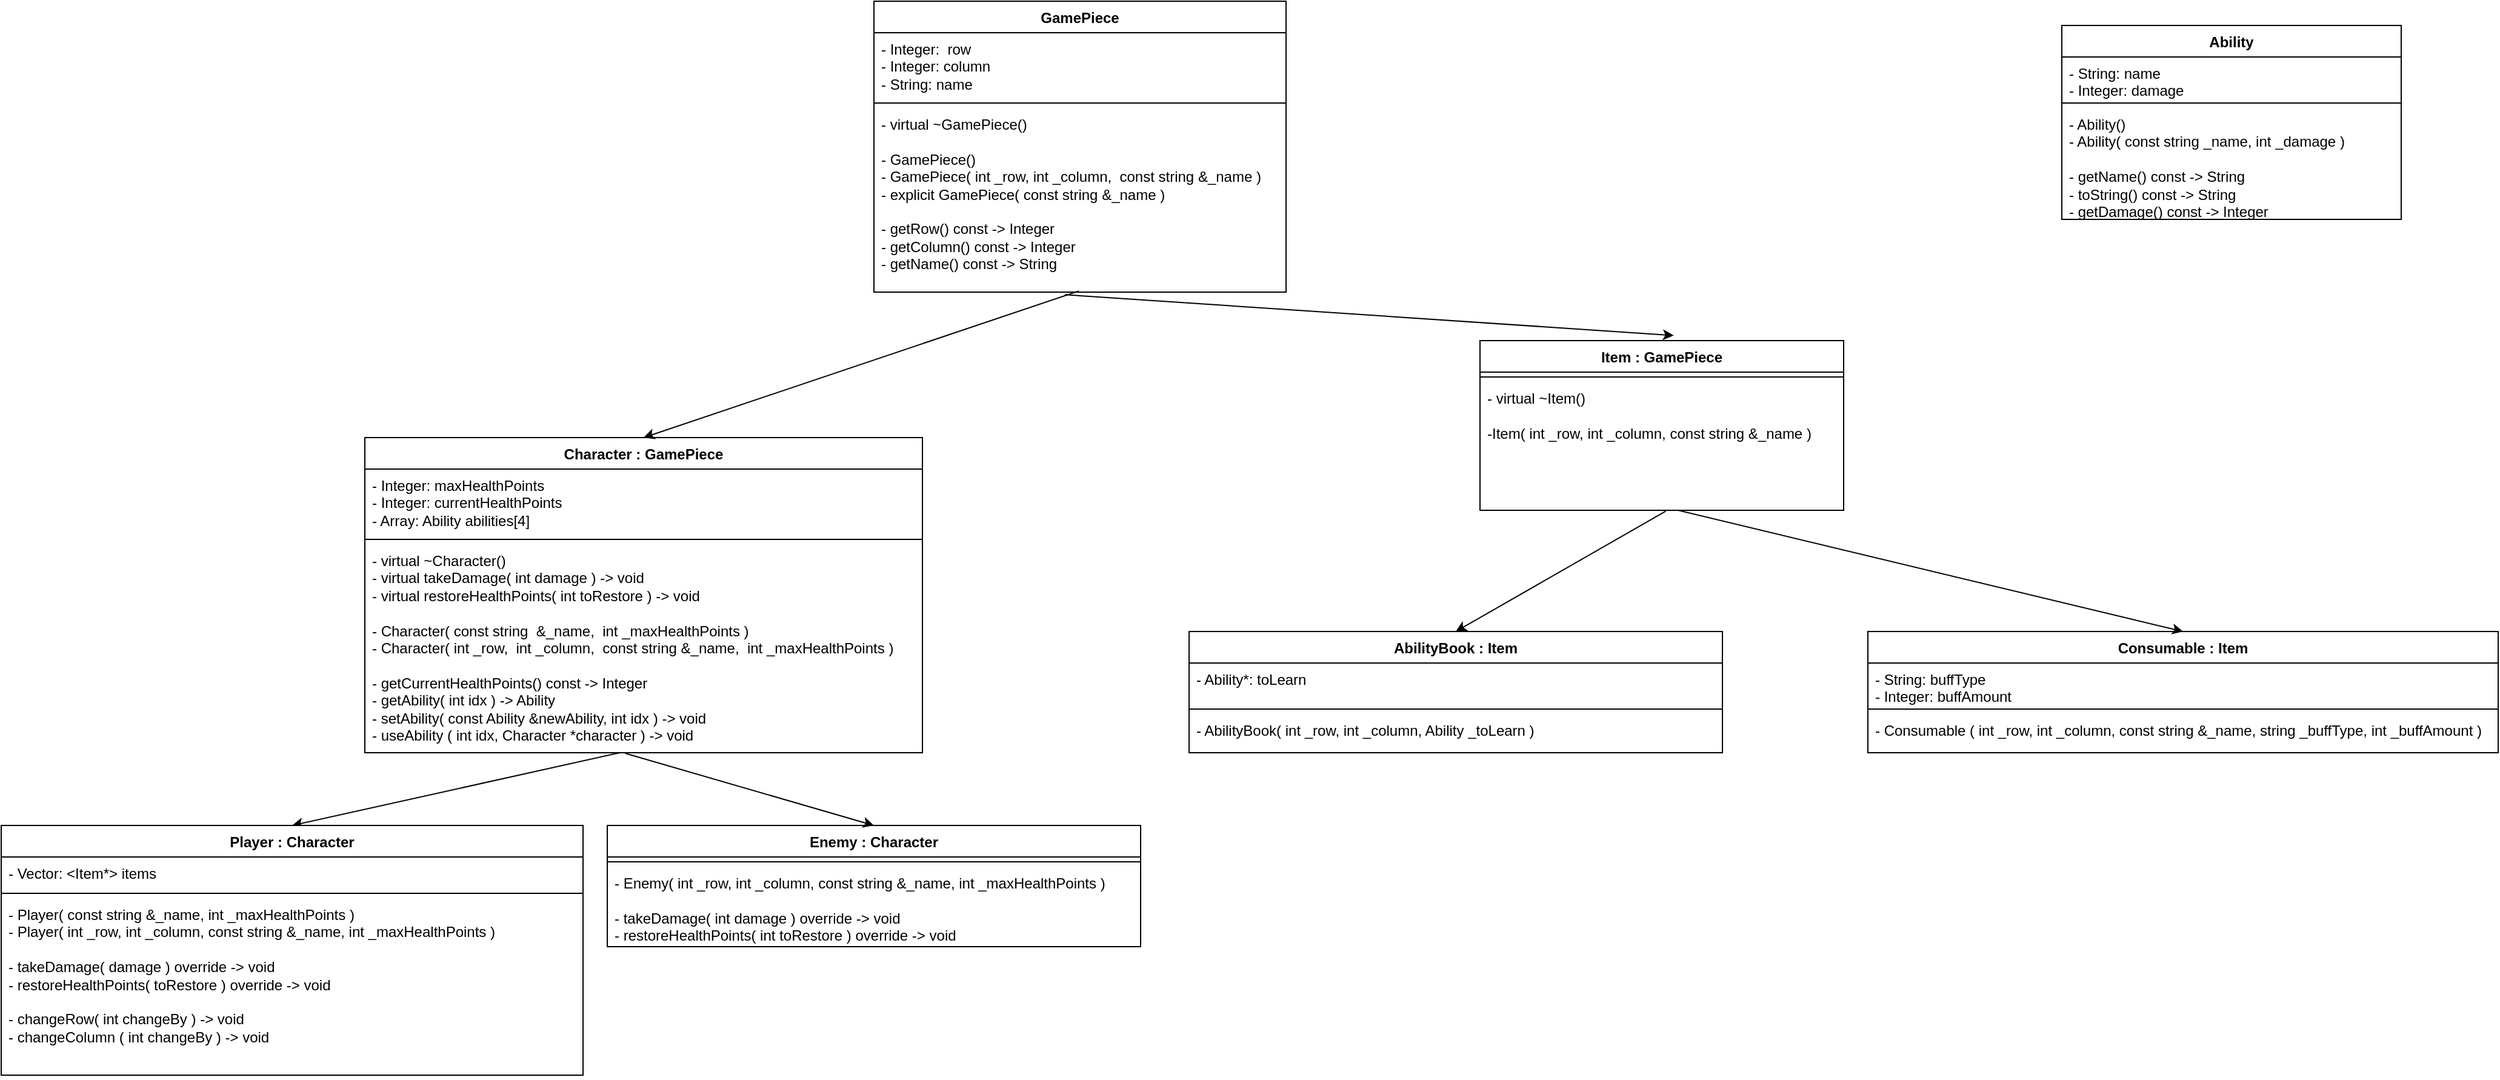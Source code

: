 <mxfile version="22.1.22" type="embed">
  <diagram id="C5RBs43oDa-KdzZeNtuy" name="Page-1">
    <mxGraphModel dx="2418" dy="461" grid="1" gridSize="20" guides="1" tooltips="1" connect="1" arrows="1" fold="1" page="1" pageScale="1" pageWidth="1600" pageHeight="1200" math="0" shadow="0">
      <root>
        <mxCell id="WIyWlLk6GJQsqaUBKTNV-0" />
        <mxCell id="WIyWlLk6GJQsqaUBKTNV-1" parent="WIyWlLk6GJQsqaUBKTNV-0" />
        <mxCell id="0" value="GamePiece" style="swimlane;fontStyle=1;align=center;verticalAlign=top;childLayout=stackLayout;horizontal=1;startSize=26;horizontalStack=0;resizeParent=1;resizeParentMax=0;resizeLast=0;collapsible=1;marginBottom=0;whiteSpace=wrap;html=1;" vertex="1" parent="WIyWlLk6GJQsqaUBKTNV-1">
          <mxGeometry x="660" y="20" width="340" height="240" as="geometry" />
        </mxCell>
        <mxCell id="1" value="- Integer:&amp;nbsp; row&lt;br&gt;- Integer: column&lt;br&gt;- String: name" style="text;strokeColor=none;fillColor=none;align=left;verticalAlign=top;spacingLeft=4;spacingRight=4;overflow=hidden;rotatable=0;points=[[0,0.5],[1,0.5]];portConstraint=eastwest;whiteSpace=wrap;html=1;" vertex="1" parent="0">
          <mxGeometry y="26" width="340" height="54" as="geometry" />
        </mxCell>
        <mxCell id="2" value="" style="line;strokeWidth=1;fillColor=none;align=left;verticalAlign=middle;spacingTop=-1;spacingLeft=3;spacingRight=3;rotatable=0;labelPosition=right;points=[];portConstraint=eastwest;strokeColor=inherit;" vertex="1" parent="0">
          <mxGeometry y="80" width="340" height="8" as="geometry" />
        </mxCell>
        <mxCell id="3" value="- virtual ~GamePiece()&lt;br&gt;&lt;br&gt;- GamePiece()&lt;br&gt;- GamePiece( int _row, int _column,&amp;nbsp; const string &amp;amp;_name )&lt;br&gt;- explicit GamePiece( const string &amp;amp;_name )&lt;br&gt;&lt;br&gt;- getRow() const -&amp;gt; Integer&lt;br&gt;- getColumn() const -&amp;gt; Integer&lt;br&gt;- getName() const -&amp;gt; String" style="text;strokeColor=none;fillColor=none;align=left;verticalAlign=top;spacingLeft=4;spacingRight=4;overflow=hidden;rotatable=0;points=[[0,0.5],[1,0.5]];portConstraint=eastwest;whiteSpace=wrap;html=1;" vertex="1" parent="0">
          <mxGeometry y="88" width="340" height="152" as="geometry" />
        </mxCell>
        <mxCell id="4" value="Character : GamePiece" style="swimlane;fontStyle=1;align=center;verticalAlign=top;childLayout=stackLayout;horizontal=1;startSize=26;horizontalStack=0;resizeParent=1;resizeParentMax=0;resizeLast=0;collapsible=1;marginBottom=0;whiteSpace=wrap;html=1;" vertex="1" parent="WIyWlLk6GJQsqaUBKTNV-1">
          <mxGeometry x="240" y="380" width="460" height="260" as="geometry" />
        </mxCell>
        <mxCell id="5" value="- Integer: maxHealthPoints&lt;br&gt;- Integer: currentHealthPoints&lt;br&gt;- Array: Ability abilities[4]" style="text;strokeColor=none;fillColor=none;align=left;verticalAlign=top;spacingLeft=4;spacingRight=4;overflow=hidden;rotatable=0;points=[[0,0.5],[1,0.5]];portConstraint=eastwest;whiteSpace=wrap;html=1;" vertex="1" parent="4">
          <mxGeometry y="26" width="460" height="54" as="geometry" />
        </mxCell>
        <mxCell id="6" value="" style="line;strokeWidth=1;fillColor=none;align=left;verticalAlign=middle;spacingTop=-1;spacingLeft=3;spacingRight=3;rotatable=0;labelPosition=right;points=[];portConstraint=eastwest;strokeColor=inherit;" vertex="1" parent="4">
          <mxGeometry y="80" width="460" height="8" as="geometry" />
        </mxCell>
        <mxCell id="7" value="- virtual ~Character()&lt;br&gt;- virtual takeDamage( int damage ) -&amp;gt; void&lt;br style=&quot;border-color: var(--border-color);&quot;&gt;- virtual restoreHealthPoints( int toRestore ) -&amp;gt; void&lt;br&gt;&lt;br&gt;- Character( const string&amp;nbsp; &amp;amp;_name,&amp;nbsp; int _maxHealthPoints )&lt;br&gt;- Character( int _row,&amp;nbsp; int _column,&amp;nbsp; const string &amp;amp;_name,&amp;nbsp; int _maxHealthPoints )&lt;br&gt;&lt;br&gt;- getCurrentHealthPoints() const -&amp;gt; Integer&lt;br&gt;- getAbility( int idx ) -&amp;gt; Ability&lt;br&gt;- setAbility( const Ability &amp;amp;newAbility, int idx ) -&amp;gt; void&lt;br&gt;- useAbility ( int idx, Character *character ) -&amp;gt; void" style="text;strokeColor=none;fillColor=none;align=left;verticalAlign=top;spacingLeft=4;spacingRight=4;overflow=hidden;rotatable=0;points=[[0,0.5],[1,0.5]];portConstraint=eastwest;whiteSpace=wrap;html=1;" vertex="1" parent="4">
          <mxGeometry y="88" width="460" height="172" as="geometry" />
        </mxCell>
        <mxCell id="10" value="" style="endArrow=classic;html=1;rounded=0;entryX=0.5;entryY=0;entryDx=0;entryDy=0;exitX=0.497;exitY=0.994;exitDx=0;exitDy=0;exitPerimeter=0;" edge="1" parent="WIyWlLk6GJQsqaUBKTNV-1" source="3" target="4">
          <mxGeometry width="50" height="50" relative="1" as="geometry">
            <mxPoint x="580" y="390" as="sourcePoint" />
            <mxPoint x="720" y="340" as="targetPoint" />
          </mxGeometry>
        </mxCell>
        <mxCell id="17" value="Enemy : Character" style="swimlane;fontStyle=1;align=center;verticalAlign=top;childLayout=stackLayout;horizontal=1;startSize=26;horizontalStack=0;resizeParent=1;resizeParentMax=0;resizeLast=0;collapsible=1;marginBottom=0;whiteSpace=wrap;html=1;" vertex="1" parent="WIyWlLk6GJQsqaUBKTNV-1">
          <mxGeometry x="440" y="700" width="440" height="100" as="geometry" />
        </mxCell>
        <mxCell id="19" value="" style="line;strokeWidth=1;fillColor=none;align=left;verticalAlign=middle;spacingTop=-1;spacingLeft=3;spacingRight=3;rotatable=0;labelPosition=right;points=[];portConstraint=eastwest;strokeColor=inherit;" vertex="1" parent="17">
          <mxGeometry y="26" width="440" height="8" as="geometry" />
        </mxCell>
        <mxCell id="20" value="- Enemy( int _row, int _column, const string &amp;amp;_name, int _maxHealthPoints )&lt;br&gt;&lt;br&gt;- takeDamage( int damage ) override -&amp;gt; void&lt;br&gt;- restoreHealthPoints( int toRestore ) override -&amp;gt; void" style="text;strokeColor=none;fillColor=none;align=left;verticalAlign=top;spacingLeft=4;spacingRight=4;overflow=hidden;rotatable=0;points=[[0,0.5],[1,0.5]];portConstraint=eastwest;whiteSpace=wrap;html=1;" vertex="1" parent="17">
          <mxGeometry y="34" width="440" height="66" as="geometry" />
        </mxCell>
        <mxCell id="21" value="" style="endArrow=classic;html=1;rounded=0;exitX=0.459;exitY=0.999;exitDx=0;exitDy=0;exitPerimeter=0;entryX=0.5;entryY=0;entryDx=0;entryDy=0;" edge="1" parent="WIyWlLk6GJQsqaUBKTNV-1" source="7" target="54">
          <mxGeometry width="50" height="50" relative="1" as="geometry">
            <mxPoint x="700" y="750" as="sourcePoint" />
            <mxPoint x="220" y="680" as="targetPoint" />
          </mxGeometry>
        </mxCell>
        <mxCell id="22" value="" style="endArrow=classic;html=1;rounded=0;entryX=0.5;entryY=0;entryDx=0;entryDy=0;exitX=0.467;exitY=1.003;exitDx=0;exitDy=0;exitPerimeter=0;" edge="1" parent="WIyWlLk6GJQsqaUBKTNV-1" source="7" target="17">
          <mxGeometry width="50" height="50" relative="1" as="geometry">
            <mxPoint x="560" y="640" as="sourcePoint" />
            <mxPoint x="750" y="700" as="targetPoint" />
          </mxGeometry>
        </mxCell>
        <mxCell id="24" value="Item : GamePiece" style="swimlane;fontStyle=1;align=center;verticalAlign=top;childLayout=stackLayout;horizontal=1;startSize=26;horizontalStack=0;resizeParent=1;resizeParentMax=0;resizeLast=0;collapsible=1;marginBottom=0;whiteSpace=wrap;html=1;" vertex="1" parent="WIyWlLk6GJQsqaUBKTNV-1">
          <mxGeometry x="1160" y="300" width="300" height="140" as="geometry" />
        </mxCell>
        <mxCell id="26" value="" style="line;strokeWidth=1;fillColor=none;align=left;verticalAlign=middle;spacingTop=-1;spacingLeft=3;spacingRight=3;rotatable=0;labelPosition=right;points=[];portConstraint=eastwest;strokeColor=inherit;" vertex="1" parent="24">
          <mxGeometry y="26" width="300" height="8" as="geometry" />
        </mxCell>
        <mxCell id="27" value="- virtual ~Item()&lt;br&gt;&lt;br&gt;-Item( int _row, int _column, const string &amp;amp;_name )" style="text;strokeColor=none;fillColor=none;align=left;verticalAlign=top;spacingLeft=4;spacingRight=4;overflow=hidden;rotatable=0;points=[[0,0.5],[1,0.5]];portConstraint=eastwest;whiteSpace=wrap;html=1;" vertex="1" parent="24">
          <mxGeometry y="34" width="300" height="106" as="geometry" />
        </mxCell>
        <mxCell id="28" value="" style="endArrow=classic;html=1;rounded=0;entryX=0.533;entryY=-0.03;entryDx=0;entryDy=0;entryPerimeter=0;exitX=0.463;exitY=1.014;exitDx=0;exitDy=0;exitPerimeter=0;" edge="1" parent="WIyWlLk6GJQsqaUBKTNV-1" source="3" target="24">
          <mxGeometry width="50" height="50" relative="1" as="geometry">
            <mxPoint x="700" y="510" as="sourcePoint" />
            <mxPoint x="750" y="460" as="targetPoint" />
          </mxGeometry>
        </mxCell>
        <mxCell id="29" value="AbilityBook : Item" style="swimlane;fontStyle=1;align=center;verticalAlign=top;childLayout=stackLayout;horizontal=1;startSize=26;horizontalStack=0;resizeParent=1;resizeParentMax=0;resizeLast=0;collapsible=1;marginBottom=0;whiteSpace=wrap;html=1;" vertex="1" parent="WIyWlLk6GJQsqaUBKTNV-1">
          <mxGeometry x="920" y="540" width="440" height="100" as="geometry" />
        </mxCell>
        <mxCell id="30" value="- Ability*: toLearn" style="text;strokeColor=none;fillColor=none;align=left;verticalAlign=top;spacingLeft=4;spacingRight=4;overflow=hidden;rotatable=0;points=[[0,0.5],[1,0.5]];portConstraint=eastwest;whiteSpace=wrap;html=1;" vertex="1" parent="29">
          <mxGeometry y="26" width="440" height="34" as="geometry" />
        </mxCell>
        <mxCell id="31" value="" style="line;strokeWidth=1;fillColor=none;align=left;verticalAlign=middle;spacingTop=-1;spacingLeft=3;spacingRight=3;rotatable=0;labelPosition=right;points=[];portConstraint=eastwest;strokeColor=inherit;" vertex="1" parent="29">
          <mxGeometry y="60" width="440" height="8" as="geometry" />
        </mxCell>
        <mxCell id="32" value="- AbilityBook( int _row, int _column, Ability _toLearn )" style="text;strokeColor=none;fillColor=none;align=left;verticalAlign=top;spacingLeft=4;spacingRight=4;overflow=hidden;rotatable=0;points=[[0,0.5],[1,0.5]];portConstraint=eastwest;whiteSpace=wrap;html=1;" vertex="1" parent="29">
          <mxGeometry y="68" width="440" height="32" as="geometry" />
        </mxCell>
        <mxCell id="44" value="Consumable : Item" style="swimlane;fontStyle=1;align=center;verticalAlign=top;childLayout=stackLayout;horizontal=1;startSize=26;horizontalStack=0;resizeParent=1;resizeParentMax=0;resizeLast=0;collapsible=1;marginBottom=0;whiteSpace=wrap;html=1;" vertex="1" parent="WIyWlLk6GJQsqaUBKTNV-1">
          <mxGeometry x="1480" y="540" width="520" height="100" as="geometry" />
        </mxCell>
        <mxCell id="45" value="- String: buffType&lt;br&gt;- Integer: buffAmount" style="text;strokeColor=none;fillColor=none;align=left;verticalAlign=top;spacingLeft=4;spacingRight=4;overflow=hidden;rotatable=0;points=[[0,0.5],[1,0.5]];portConstraint=eastwest;whiteSpace=wrap;html=1;" vertex="1" parent="44">
          <mxGeometry y="26" width="520" height="34" as="geometry" />
        </mxCell>
        <mxCell id="46" value="" style="line;strokeWidth=1;fillColor=none;align=left;verticalAlign=middle;spacingTop=-1;spacingLeft=3;spacingRight=3;rotatable=0;labelPosition=right;points=[];portConstraint=eastwest;strokeColor=inherit;" vertex="1" parent="44">
          <mxGeometry y="60" width="520" height="8" as="geometry" />
        </mxCell>
        <mxCell id="47" value="- Consumable ( int _row, int _column, const string &amp;amp;_name, string _buffType, int _buffAmount )" style="text;strokeColor=none;fillColor=none;align=left;verticalAlign=top;spacingLeft=4;spacingRight=4;overflow=hidden;rotatable=0;points=[[0,0.5],[1,0.5]];portConstraint=eastwest;whiteSpace=wrap;html=1;" vertex="1" parent="44">
          <mxGeometry y="68" width="520" height="32" as="geometry" />
        </mxCell>
        <mxCell id="48" value="" style="endArrow=classic;html=1;rounded=0;entryX=0.5;entryY=0;entryDx=0;entryDy=0;exitX=0.511;exitY=1.006;exitDx=0;exitDy=0;exitPerimeter=0;" edge="1" parent="WIyWlLk6GJQsqaUBKTNV-1" source="27" target="29">
          <mxGeometry width="50" height="50" relative="1" as="geometry">
            <mxPoint x="1020" y="490" as="sourcePoint" />
            <mxPoint x="1070" y="440" as="targetPoint" />
          </mxGeometry>
        </mxCell>
        <mxCell id="49" value="" style="endArrow=classic;html=1;rounded=0;entryX=0.5;entryY=0;entryDx=0;entryDy=0;exitX=0.545;exitY=1;exitDx=0;exitDy=0;exitPerimeter=0;" edge="1" parent="WIyWlLk6GJQsqaUBKTNV-1" source="27" target="44">
          <mxGeometry width="50" height="50" relative="1" as="geometry">
            <mxPoint x="1020" y="510" as="sourcePoint" />
            <mxPoint x="1070" y="460" as="targetPoint" />
          </mxGeometry>
        </mxCell>
        <mxCell id="50" value="Ability" style="swimlane;fontStyle=1;align=center;verticalAlign=top;childLayout=stackLayout;horizontal=1;startSize=26;horizontalStack=0;resizeParent=1;resizeParentMax=0;resizeLast=0;collapsible=1;marginBottom=0;whiteSpace=wrap;html=1;" vertex="1" parent="WIyWlLk6GJQsqaUBKTNV-1">
          <mxGeometry x="1640" y="40" width="280" height="160" as="geometry" />
        </mxCell>
        <mxCell id="51" value="- String: name&lt;br&gt;- Integer: damage" style="text;strokeColor=none;fillColor=none;align=left;verticalAlign=top;spacingLeft=4;spacingRight=4;overflow=hidden;rotatable=0;points=[[0,0.5],[1,0.5]];portConstraint=eastwest;whiteSpace=wrap;html=1;" vertex="1" parent="50">
          <mxGeometry y="26" width="280" height="34" as="geometry" />
        </mxCell>
        <mxCell id="52" value="" style="line;strokeWidth=1;fillColor=none;align=left;verticalAlign=middle;spacingTop=-1;spacingLeft=3;spacingRight=3;rotatable=0;labelPosition=right;points=[];portConstraint=eastwest;strokeColor=inherit;" vertex="1" parent="50">
          <mxGeometry y="60" width="280" height="8" as="geometry" />
        </mxCell>
        <mxCell id="53" value="- Ability()&lt;br&gt;- Ability( const string _name, int _damage )&lt;br&gt;&lt;br&gt;- getName() const -&amp;gt; String&lt;br&gt;- toString() const -&amp;gt; String&lt;br&gt;- getDamage() const -&amp;gt; Integer" style="text;strokeColor=none;fillColor=none;align=left;verticalAlign=top;spacingLeft=4;spacingRight=4;overflow=hidden;rotatable=0;points=[[0,0.5],[1,0.5]];portConstraint=eastwest;whiteSpace=wrap;html=1;" vertex="1" parent="50">
          <mxGeometry y="68" width="280" height="92" as="geometry" />
        </mxCell>
        <mxCell id="54" value="Player : Character" style="swimlane;fontStyle=1;align=center;verticalAlign=top;childLayout=stackLayout;horizontal=1;startSize=26;horizontalStack=0;resizeParent=1;resizeParentMax=0;resizeLast=0;collapsible=1;marginBottom=0;whiteSpace=wrap;html=1;" vertex="1" parent="WIyWlLk6GJQsqaUBKTNV-1">
          <mxGeometry x="-60" y="700" width="480" height="206" as="geometry" />
        </mxCell>
        <mxCell id="55" value="- Vector: &amp;lt;Item*&amp;gt; items" style="text;strokeColor=none;fillColor=none;align=left;verticalAlign=top;spacingLeft=4;spacingRight=4;overflow=hidden;rotatable=0;points=[[0,0.5],[1,0.5]];portConstraint=eastwest;whiteSpace=wrap;html=1;" vertex="1" parent="54">
          <mxGeometry y="26" width="480" height="26" as="geometry" />
        </mxCell>
        <mxCell id="56" value="" style="line;strokeWidth=1;fillColor=none;align=left;verticalAlign=middle;spacingTop=-1;spacingLeft=3;spacingRight=3;rotatable=0;labelPosition=right;points=[];portConstraint=eastwest;strokeColor=inherit;" vertex="1" parent="54">
          <mxGeometry y="52" width="480" height="8" as="geometry" />
        </mxCell>
        <mxCell id="59" value="- Player( const string &amp;amp;_name, int _maxHealthPoints )&lt;br&gt;- Player( int _row, int _column, const string &amp;amp;_name, int _maxHealthPoints )&lt;br&gt;&lt;br&gt;- takeDamage( damage ) override -&amp;gt; void&lt;br&gt;- restoreHealthPoints( toRestore ) override -&amp;gt; void&lt;br&gt;&lt;br&gt;- changeRow( int changeBy ) -&amp;gt; void&lt;br&gt;- changeColumn ( int changeBy ) -&amp;gt; void" style="text;strokeColor=none;fillColor=none;align=left;verticalAlign=top;spacingLeft=4;spacingRight=4;overflow=hidden;rotatable=0;points=[[0,0.5],[1,0.5]];portConstraint=eastwest;whiteSpace=wrap;html=1;" vertex="1" parent="54">
          <mxGeometry y="60" width="480" height="146" as="geometry" />
        </mxCell>
      </root>
    </mxGraphModel>
  </diagram>
</mxfile>
